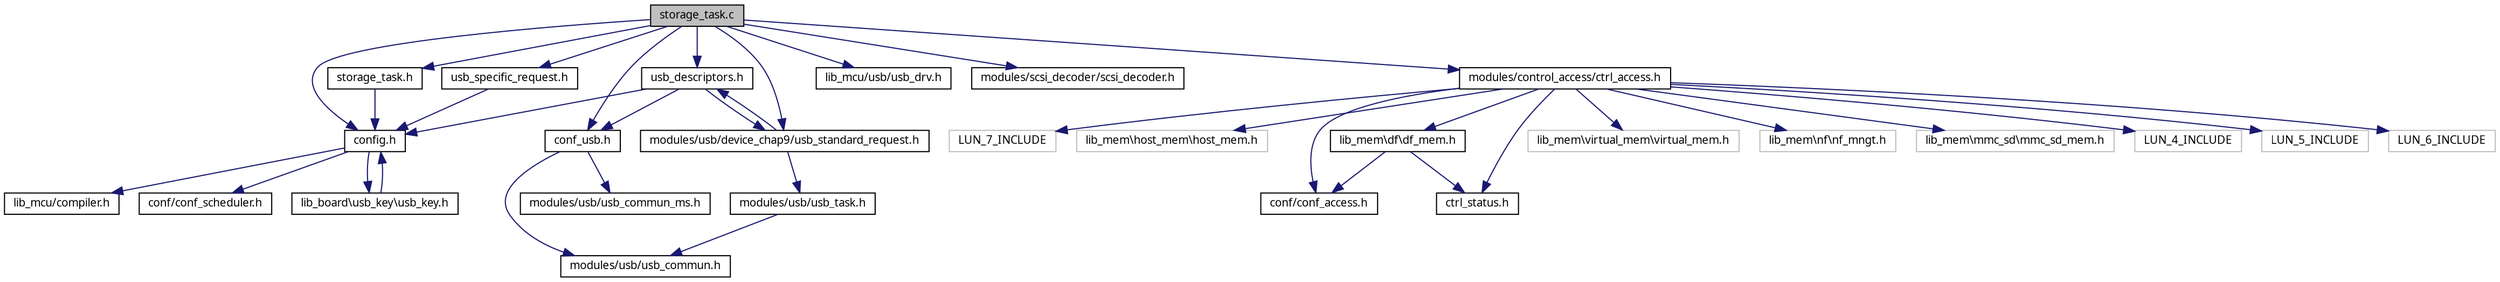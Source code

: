 digraph G
{
  edge [fontname="FreeSans.ttf",fontsize=10,labelfontname="FreeSans.ttf",labelfontsize=10];
  node [fontname="FreeSans.ttf",fontsize=10,shape=record];
  Node1 [label="storage_task.c",height=0.2,width=0.4,color="black", fillcolor="grey75", style="filled" fontcolor="black"];
  Node1 -> Node2 [color="midnightblue",fontsize=10,style="solid",fontname="FreeSans.ttf"];
  Node2 [label="config.h",height=0.2,width=0.4,color="black", fillcolor="white", style="filled",URL="$a00030.html"];
  Node2 -> Node3 [color="midnightblue",fontsize=10,style="solid",fontname="FreeSans.ttf"];
  Node3 [label="lib_mcu/compiler.h",height=0.2,width=0.4,color="black", fillcolor="white", style="filled",URL="$a00026.html"];
  Node2 -> Node4 [color="midnightblue",fontsize=10,style="solid",fontname="FreeSans.ttf"];
  Node4 [label="conf/conf_scheduler.h",height=0.2,width=0.4,color="black", fillcolor="white", style="filled",URL="$a00028.html"];
  Node2 -> Node5 [color="midnightblue",fontsize=10,style="solid",fontname="FreeSans.ttf"];
  Node5 [label="lib_board\\usb_key\\usb_key.h",height=0.2,width=0.4,color="black", fillcolor="white", style="filled",URL="$a00060.html"];
  Node5 -> Node2 [color="midnightblue",fontsize=10,style="solid",fontname="FreeSans.ttf"];
  Node1 -> Node6 [color="midnightblue",fontsize=10,style="solid",fontname="FreeSans.ttf"];
  Node6 [label="conf_usb.h",height=0.2,width=0.4,color="black", fillcolor="white", style="filled",URL="$a00029.html"];
  Node6 -> Node7 [color="midnightblue",fontsize=10,style="solid",fontname="FreeSans.ttf"];
  Node7 [label="modules/usb/usb_commun.h",height=0.2,width=0.4,color="black", fillcolor="white", style="filled",URL="$a00052.html"];
  Node6 -> Node8 [color="midnightblue",fontsize=10,style="solid",fontname="FreeSans.ttf"];
  Node8 [label="modules/usb/usb_commun_ms.h",height=0.2,width=0.4,color="black", fillcolor="white", style="filled",URL="$a00053.html"];
  Node1 -> Node9 [color="midnightblue",fontsize=10,style="solid",fontname="FreeSans.ttf"];
  Node9 [label="storage_task.h",height=0.2,width=0.4,color="black", fillcolor="white", style="filled",URL="$a00051.html"];
  Node9 -> Node2 [color="midnightblue",fontsize=10,style="solid",fontname="FreeSans.ttf"];
  Node1 -> Node10 [color="midnightblue",fontsize=10,style="solid",fontname="FreeSans.ttf"];
  Node10 [label="lib_mcu/usb/usb_drv.h",height=0.2,width=0.4,color="black", fillcolor="white", style="filled",URL="$a00059.html"];
  Node1 -> Node11 [color="midnightblue",fontsize=10,style="solid",fontname="FreeSans.ttf"];
  Node11 [label="usb_descriptors.h",height=0.2,width=0.4,color="black", fillcolor="white", style="filled",URL="$a00055.html"];
  Node11 -> Node2 [color="midnightblue",fontsize=10,style="solid",fontname="FreeSans.ttf"];
  Node11 -> Node12 [color="midnightblue",fontsize=10,style="solid",fontname="FreeSans.ttf"];
  Node12 [label="modules/usb/device_chap9/usb_standard_request.h",height=0.2,width=0.4,color="black", fillcolor="white", style="filled",URL="$a00064.html"];
  Node12 -> Node13 [color="midnightblue",fontsize=10,style="solid",fontname="FreeSans.ttf"];
  Node13 [label="modules/usb/usb_task.h",height=0.2,width=0.4,color="black", fillcolor="white", style="filled",URL="$a00066.html"];
  Node13 -> Node7 [color="midnightblue",fontsize=10,style="solid",fontname="FreeSans.ttf"];
  Node12 -> Node11 [color="midnightblue",fontsize=10,style="solid",fontname="FreeSans.ttf"];
  Node11 -> Node6 [color="midnightblue",fontsize=10,style="solid",fontname="FreeSans.ttf"];
  Node1 -> Node12 [color="midnightblue",fontsize=10,style="solid",fontname="FreeSans.ttf"];
  Node1 -> Node14 [color="midnightblue",fontsize=10,style="solid",fontname="FreeSans.ttf"];
  Node14 [label="usb_specific_request.h",height=0.2,width=0.4,color="black", fillcolor="white", style="filled",URL="$a00062.html"];
  Node14 -> Node2 [color="midnightblue",fontsize=10,style="solid",fontname="FreeSans.ttf"];
  Node1 -> Node15 [color="midnightblue",fontsize=10,style="solid",fontname="FreeSans.ttf"];
  Node15 [label="modules/scsi_decoder/scsi_decoder.h",height=0.2,width=0.4,color="black", fillcolor="white", style="filled",URL="$a00048.html"];
  Node1 -> Node16 [color="midnightblue",fontsize=10,style="solid",fontname="FreeSans.ttf"];
  Node16 [label="modules/control_access/ctrl_access.h",height=0.2,width=0.4,color="black", fillcolor="white", style="filled",URL="$a00032.html"];
  Node16 -> Node17 [color="midnightblue",fontsize=10,style="solid",fontname="FreeSans.ttf"];
  Node17 [label="conf/conf_access.h",height=0.2,width=0.4,color="black", fillcolor="white", style="filled",URL="$a00027.html"];
  Node16 -> Node18 [color="midnightblue",fontsize=10,style="solid",fontname="FreeSans.ttf"];
  Node18 [label="ctrl_status.h",height=0.2,width=0.4,color="black", fillcolor="white", style="filled",URL="$a00033.html"];
  Node16 -> Node19 [color="midnightblue",fontsize=10,style="solid",fontname="FreeSans.ttf"];
  Node19 [label="lib_mem\\virtual_mem\\virtual_mem.h",height=0.2,width=0.4,color="grey75", fillcolor="white", style="filled"];
  Node16 -> Node20 [color="midnightblue",fontsize=10,style="solid",fontname="FreeSans.ttf"];
  Node20 [label="lib_mem\\nf\\nf_mngt.h",height=0.2,width=0.4,color="grey75", fillcolor="white", style="filled"];
  Node16 -> Node21 [color="midnightblue",fontsize=10,style="solid",fontname="FreeSans.ttf"];
  Node21 [label="lib_mem\\df\\df_mem.h",height=0.2,width=0.4,color="black", fillcolor="white", style="filled",URL="$a00037.html"];
  Node21 -> Node17 [color="midnightblue",fontsize=10,style="solid",fontname="FreeSans.ttf"];
  Node21 -> Node18 [color="midnightblue",fontsize=10,style="solid",fontname="FreeSans.ttf"];
  Node16 -> Node22 [color="midnightblue",fontsize=10,style="solid",fontname="FreeSans.ttf"];
  Node22 [label="lib_mem\\mmc_sd\\mmc_sd_mem.h",height=0.2,width=0.4,color="grey75", fillcolor="white", style="filled"];
  Node16 -> Node23 [color="midnightblue",fontsize=10,style="solid",fontname="FreeSans.ttf"];
  Node23 [label="LUN_4_INCLUDE",height=0.2,width=0.4,color="grey75", fillcolor="white", style="filled"];
  Node16 -> Node24 [color="midnightblue",fontsize=10,style="solid",fontname="FreeSans.ttf"];
  Node24 [label="LUN_5_INCLUDE",height=0.2,width=0.4,color="grey75", fillcolor="white", style="filled"];
  Node16 -> Node25 [color="midnightblue",fontsize=10,style="solid",fontname="FreeSans.ttf"];
  Node25 [label="LUN_6_INCLUDE",height=0.2,width=0.4,color="grey75", fillcolor="white", style="filled"];
  Node16 -> Node26 [color="midnightblue",fontsize=10,style="solid",fontname="FreeSans.ttf"];
  Node26 [label="LUN_7_INCLUDE",height=0.2,width=0.4,color="grey75", fillcolor="white", style="filled"];
  Node16 -> Node27 [color="midnightblue",fontsize=10,style="solid",fontname="FreeSans.ttf"];
  Node27 [label="lib_mem\\host_mem\\host_mem.h",height=0.2,width=0.4,color="grey75", fillcolor="white", style="filled"];
}
